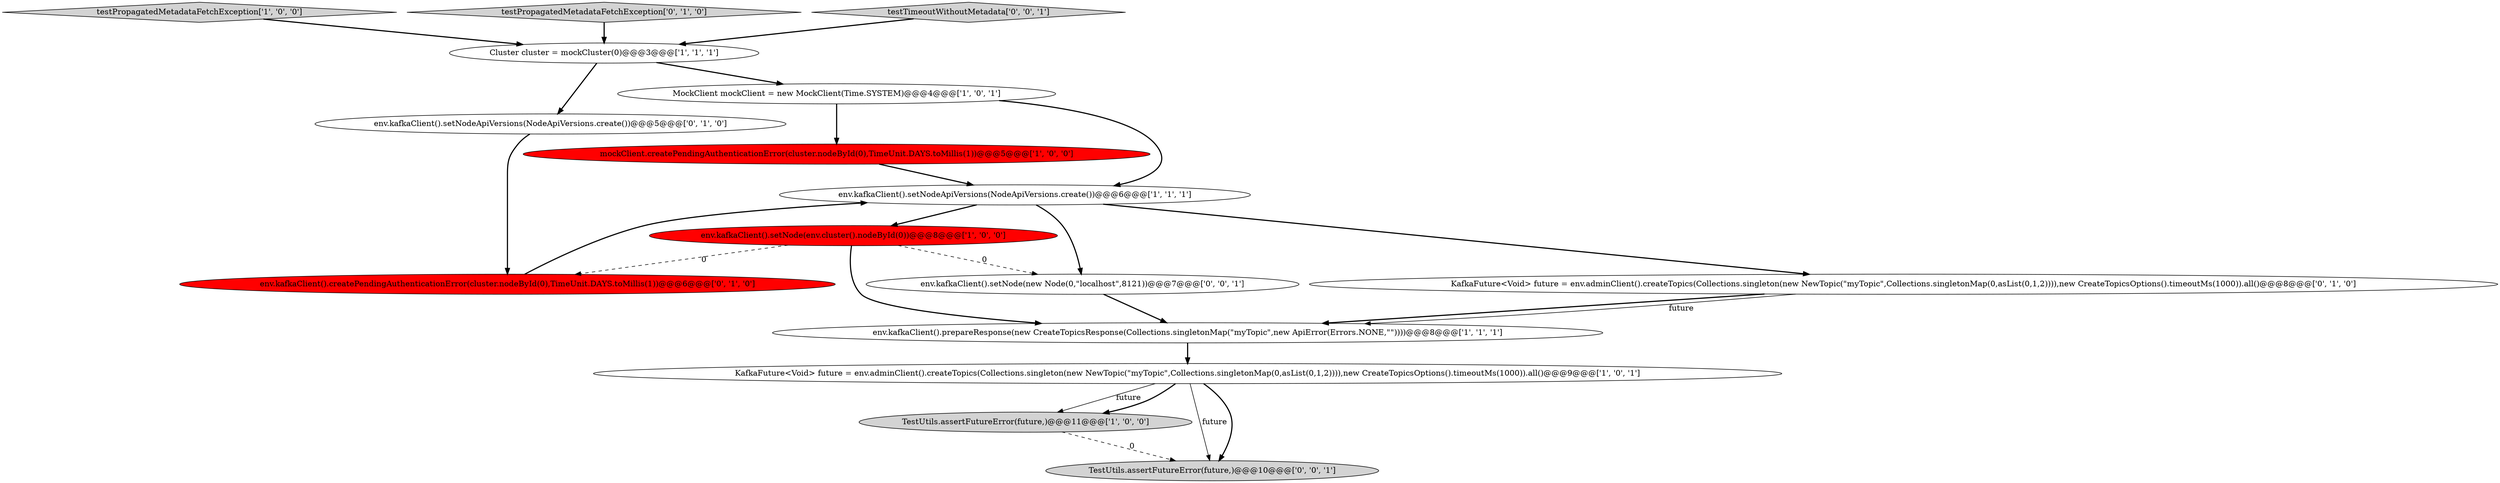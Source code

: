 digraph {
2 [style = filled, label = "TestUtils.assertFutureError(future,)@@@11@@@['1', '0', '0']", fillcolor = lightgray, shape = ellipse image = "AAA0AAABBB1BBB"];
10 [style = filled, label = "env.kafkaClient().setNodeApiVersions(NodeApiVersions.create())@@@5@@@['0', '1', '0']", fillcolor = white, shape = ellipse image = "AAA0AAABBB2BBB"];
3 [style = filled, label = "mockClient.createPendingAuthenticationError(cluster.nodeById(0),TimeUnit.DAYS.toMillis(1))@@@5@@@['1', '0', '0']", fillcolor = red, shape = ellipse image = "AAA1AAABBB1BBB"];
8 [style = filled, label = "testPropagatedMetadataFetchException['1', '0', '0']", fillcolor = lightgray, shape = diamond image = "AAA0AAABBB1BBB"];
11 [style = filled, label = "KafkaFuture<Void> future = env.adminClient().createTopics(Collections.singleton(new NewTopic(\"myTopic\",Collections.singletonMap(0,asList(0,1,2)))),new CreateTopicsOptions().timeoutMs(1000)).all()@@@8@@@['0', '1', '0']", fillcolor = white, shape = ellipse image = "AAA0AAABBB2BBB"];
4 [style = filled, label = "env.kafkaClient().setNode(env.cluster().nodeById(0))@@@8@@@['1', '0', '0']", fillcolor = red, shape = ellipse image = "AAA1AAABBB1BBB"];
6 [style = filled, label = "env.kafkaClient().prepareResponse(new CreateTopicsResponse(Collections.singletonMap(\"myTopic\",new ApiError(Errors.NONE,\"\"))))@@@8@@@['1', '1', '1']", fillcolor = white, shape = ellipse image = "AAA0AAABBB1BBB"];
12 [style = filled, label = "testPropagatedMetadataFetchException['0', '1', '0']", fillcolor = lightgray, shape = diamond image = "AAA0AAABBB2BBB"];
5 [style = filled, label = "env.kafkaClient().setNodeApiVersions(NodeApiVersions.create())@@@6@@@['1', '1', '1']", fillcolor = white, shape = ellipse image = "AAA0AAABBB1BBB"];
9 [style = filled, label = "env.kafkaClient().createPendingAuthenticationError(cluster.nodeById(0),TimeUnit.DAYS.toMillis(1))@@@6@@@['0', '1', '0']", fillcolor = red, shape = ellipse image = "AAA1AAABBB2BBB"];
13 [style = filled, label = "env.kafkaClient().setNode(new Node(0,\"localhost\",8121))@@@7@@@['0', '0', '1']", fillcolor = white, shape = ellipse image = "AAA0AAABBB3BBB"];
0 [style = filled, label = "Cluster cluster = mockCluster(0)@@@3@@@['1', '1', '1']", fillcolor = white, shape = ellipse image = "AAA0AAABBB1BBB"];
15 [style = filled, label = "TestUtils.assertFutureError(future,)@@@10@@@['0', '0', '1']", fillcolor = lightgray, shape = ellipse image = "AAA0AAABBB3BBB"];
7 [style = filled, label = "KafkaFuture<Void> future = env.adminClient().createTopics(Collections.singleton(new NewTopic(\"myTopic\",Collections.singletonMap(0,asList(0,1,2)))),new CreateTopicsOptions().timeoutMs(1000)).all()@@@9@@@['1', '0', '1']", fillcolor = white, shape = ellipse image = "AAA0AAABBB1BBB"];
1 [style = filled, label = "MockClient mockClient = new MockClient(Time.SYSTEM)@@@4@@@['1', '0', '1']", fillcolor = white, shape = ellipse image = "AAA0AAABBB1BBB"];
14 [style = filled, label = "testTimeoutWithoutMetadata['0', '0', '1']", fillcolor = lightgray, shape = diamond image = "AAA0AAABBB3BBB"];
1->5 [style = bold, label=""];
7->2 [style = solid, label="future"];
4->6 [style = bold, label=""];
11->6 [style = bold, label=""];
1->3 [style = bold, label=""];
11->6 [style = solid, label="future"];
7->15 [style = solid, label="future"];
12->0 [style = bold, label=""];
2->15 [style = dashed, label="0"];
8->0 [style = bold, label=""];
4->9 [style = dashed, label="0"];
3->5 [style = bold, label=""];
0->10 [style = bold, label=""];
14->0 [style = bold, label=""];
7->2 [style = bold, label=""];
0->1 [style = bold, label=""];
5->13 [style = bold, label=""];
5->4 [style = bold, label=""];
9->5 [style = bold, label=""];
7->15 [style = bold, label=""];
10->9 [style = bold, label=""];
5->11 [style = bold, label=""];
13->6 [style = bold, label=""];
6->7 [style = bold, label=""];
4->13 [style = dashed, label="0"];
}
